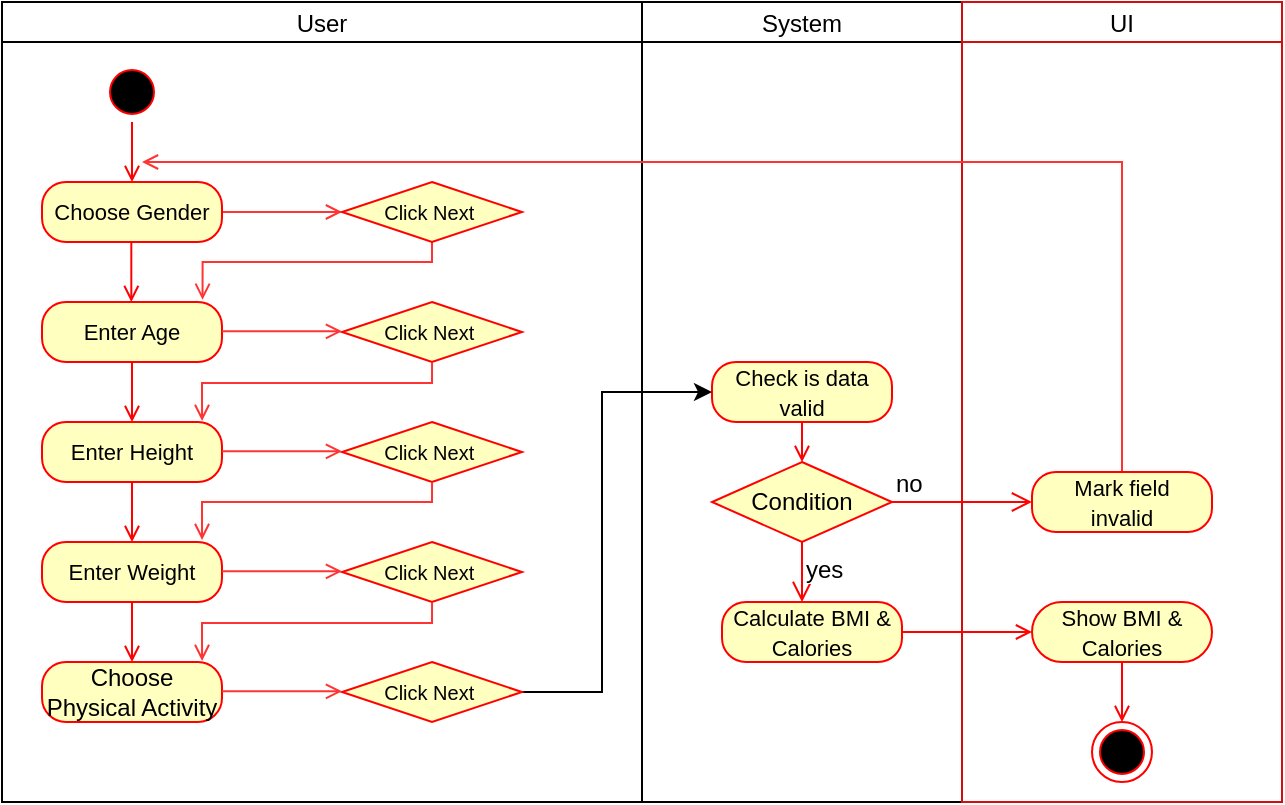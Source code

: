 <mxfile version="21.2.9" type="github">
  <diagram name="Seite-1" id="cbHQuIeGqbisajEu11sI">
    <mxGraphModel dx="687" dy="373" grid="1" gridSize="10" guides="1" tooltips="1" connect="1" arrows="1" fold="1" page="1" pageScale="1" pageWidth="827" pageHeight="1169" math="0" shadow="0">
      <root>
        <mxCell id="0" />
        <mxCell id="1" parent="0" />
        <mxCell id="yDQaVQCdPisnsxPNC93w-1" value="User" style="swimlane;fontStyle=0;childLayout=stackLayout;horizontal=1;startSize=20;horizontalStack=0;resizeParent=1;resizeParentMax=0;resizeLast=0;collapsible=0;marginBottom=0;fillStyle=auto;swimlaneLine=1;sketch=0;glass=0;shadow=0;rounded=0;separatorColor=none;connectable=0;expand=0;dropTarget=0;resizable=0;labelBackgroundColor=default;" vertex="1" parent="1">
          <mxGeometry x="80" y="40" width="320" height="400" as="geometry">
            <mxRectangle x="80" y="40" width="70" height="30" as="alternateBounds" />
          </mxGeometry>
        </mxCell>
        <mxCell id="yDQaVQCdPisnsxPNC93w-2" value="System" style="swimlane;fontStyle=0;childLayout=stackLayout;horizontal=1;startSize=20;fillColor=default;horizontalStack=0;resizeParent=1;resizeParentMax=0;resizeLast=0;collapsible=0;marginBottom=0;connectable=0;expand=0;resizable=0;movable=0;dropTarget=0;labelBackgroundColor=default;" vertex="1" parent="1">
          <mxGeometry x="400" y="40" width="160" height="400" as="geometry" />
        </mxCell>
        <mxCell id="yDQaVQCdPisnsxPNC93w-3" value="UI" style="swimlane;fontStyle=0;childLayout=stackLayout;horizontal=1;startSize=20;fillColor=default;horizontalStack=0;resizeParent=1;resizeParentMax=0;resizeLast=0;collapsible=0;marginBottom=0;dropTarget=0;connectable=0;expand=0;movable=0;labelBackgroundColor=#FFFFFF;strokeColor=#d20f0f;" vertex="1" parent="1">
          <mxGeometry x="560" y="40" width="160" height="400" as="geometry" />
        </mxCell>
        <mxCell id="yDQaVQCdPisnsxPNC93w-4" style="edgeStyle=orthogonalEdgeStyle;rounded=0;orthogonalLoop=1;jettySize=auto;html=1;exitX=0.5;exitY=1;exitDx=0;exitDy=0;entryX=0.5;entryY=0;entryDx=0;entryDy=0;endArrow=open;endFill=0;strokeColor=#FF0000;" edge="1" parent="1" source="yDQaVQCdPisnsxPNC93w-5" target="yDQaVQCdPisnsxPNC93w-7">
          <mxGeometry relative="1" as="geometry" />
        </mxCell>
        <mxCell id="yDQaVQCdPisnsxPNC93w-5" value="" style="ellipse;html=1;shape=startState;fillColor=#000000;strokeColor=#ff0000;rounded=0;shadow=0;glass=0;sketch=0;fillStyle=auto;" vertex="1" parent="1">
          <mxGeometry x="130" y="70" width="30" height="30" as="geometry" />
        </mxCell>
        <mxCell id="yDQaVQCdPisnsxPNC93w-34" style="edgeStyle=orthogonalEdgeStyle;rounded=0;orthogonalLoop=1;jettySize=auto;html=1;exitX=1;exitY=0.5;exitDx=0;exitDy=0;entryX=0;entryY=0.5;entryDx=0;entryDy=0;fillColor=#f8cecc;strokeColor=#FF3333;endArrow=open;endFill=0;" edge="1" parent="1" source="yDQaVQCdPisnsxPNC93w-7" target="yDQaVQCdPisnsxPNC93w-16">
          <mxGeometry relative="1" as="geometry" />
        </mxCell>
        <mxCell id="yDQaVQCdPisnsxPNC93w-7" value="&lt;span style=&quot;font-size: 11px;&quot;&gt;Choose Gender&lt;/span&gt;" style="rounded=1;whiteSpace=wrap;html=1;arcSize=40;fontColor=#000000;fillColor=#ffffc0;strokeColor=#ff0000;shadow=0;glass=0;sketch=0;fillStyle=auto;" vertex="1" parent="1">
          <mxGeometry x="100" y="130" width="90" height="30" as="geometry" />
        </mxCell>
        <mxCell id="yDQaVQCdPisnsxPNC93w-10" style="edgeStyle=orthogonalEdgeStyle;rounded=0;orthogonalLoop=1;jettySize=auto;html=1;exitX=0.5;exitY=1;exitDx=0;exitDy=0;entryX=0.5;entryY=0;entryDx=0;entryDy=0;strokeColor=#FF0000;endArrow=open;endFill=0;" edge="1" parent="1" source="yDQaVQCdPisnsxPNC93w-11" target="yDQaVQCdPisnsxPNC93w-13">
          <mxGeometry relative="1" as="geometry" />
        </mxCell>
        <mxCell id="yDQaVQCdPisnsxPNC93w-11" value="&lt;font style=&quot;font-size: 11px;&quot;&gt;Enter Age&lt;/font&gt;" style="rounded=1;whiteSpace=wrap;html=1;arcSize=40;fontColor=#000000;fillColor=#ffffc0;strokeColor=#ff0000;shadow=0;glass=0;sketch=0;fillStyle=auto;" vertex="1" parent="1">
          <mxGeometry x="100" y="190" width="90" height="30" as="geometry" />
        </mxCell>
        <mxCell id="yDQaVQCdPisnsxPNC93w-12" style="edgeStyle=orthogonalEdgeStyle;rounded=0;orthogonalLoop=1;jettySize=auto;html=1;exitX=0.5;exitY=1;exitDx=0;exitDy=0;entryX=0.5;entryY=0;entryDx=0;entryDy=0;strokeColor=#FF0000;endArrow=open;endFill=0;" edge="1" parent="1" source="yDQaVQCdPisnsxPNC93w-13" target="yDQaVQCdPisnsxPNC93w-15">
          <mxGeometry relative="1" as="geometry" />
        </mxCell>
        <mxCell id="yDQaVQCdPisnsxPNC93w-13" value="&lt;font style=&quot;font-size: 11px;&quot;&gt;Enter Height&lt;/font&gt;" style="rounded=1;whiteSpace=wrap;html=1;arcSize=40;fontColor=#000000;fillColor=#ffffc0;strokeColor=#ff0000;shadow=0;glass=0;sketch=0;fillStyle=auto;" vertex="1" parent="1">
          <mxGeometry x="100" y="250" width="90" height="30" as="geometry" />
        </mxCell>
        <mxCell id="yDQaVQCdPisnsxPNC93w-15" value="&lt;span style=&quot;font-size: 11px;&quot;&gt;Enter Weight&lt;/span&gt;" style="rounded=1;whiteSpace=wrap;html=1;arcSize=40;fontColor=#000000;fillColor=#ffffc0;strokeColor=#ff0000;shadow=0;glass=0;sketch=0;fillStyle=auto;" vertex="1" parent="1">
          <mxGeometry x="100" y="310" width="90" height="30" as="geometry" />
        </mxCell>
        <mxCell id="yDQaVQCdPisnsxPNC93w-40" style="edgeStyle=orthogonalEdgeStyle;rounded=0;orthogonalLoop=1;jettySize=auto;html=1;exitX=0.5;exitY=1;exitDx=0;exitDy=0;entryX=0.892;entryY=-0.036;entryDx=0;entryDy=0;entryPerimeter=0;strokeColor=#FF3333;endArrow=open;endFill=0;" edge="1" parent="1" source="yDQaVQCdPisnsxPNC93w-16" target="yDQaVQCdPisnsxPNC93w-11">
          <mxGeometry relative="1" as="geometry">
            <mxPoint x="160" y="170" as="targetPoint" />
            <Array as="points">
              <mxPoint x="295" y="170" />
              <mxPoint x="180" y="170" />
            </Array>
          </mxGeometry>
        </mxCell>
        <mxCell id="yDQaVQCdPisnsxPNC93w-16" value="&lt;font style=&quot;font-size: 10px;&quot;&gt;Click Next&amp;nbsp;&lt;/font&gt;" style="rhombus;whiteSpace=wrap;html=1;fillColor=#ffffc0;strokeColor=#ff0000;rounded=0;shadow=0;glass=0;sketch=0;fillStyle=auto;" vertex="1" parent="1">
          <mxGeometry x="250" y="130" width="90" height="30" as="geometry" />
        </mxCell>
        <mxCell id="yDQaVQCdPisnsxPNC93w-19" style="edgeStyle=orthogonalEdgeStyle;rounded=0;orthogonalLoop=1;jettySize=auto;html=1;exitX=0.5;exitY=1;exitDx=0;exitDy=0;entryX=0.5;entryY=0;entryDx=0;entryDy=0;strokeColor=#FF0000;fontSize=12;endArrow=open;endFill=0;" edge="1" parent="1" source="yDQaVQCdPisnsxPNC93w-20" target="yDQaVQCdPisnsxPNC93w-21">
          <mxGeometry relative="1" as="geometry" />
        </mxCell>
        <mxCell id="yDQaVQCdPisnsxPNC93w-20" value="&lt;font style=&quot;font-size: 11px;&quot;&gt;Check is data valid&lt;/font&gt;" style="rounded=1;whiteSpace=wrap;html=1;arcSize=40;fontColor=#000000;fillColor=#ffffc0;strokeColor=#ff0000;shadow=0;glass=0;sketch=0;fillStyle=auto;" vertex="1" parent="1">
          <mxGeometry x="435" y="220" width="90" height="30" as="geometry" />
        </mxCell>
        <mxCell id="yDQaVQCdPisnsxPNC93w-21" value="Condition" style="rhombus;whiteSpace=wrap;html=1;fillColor=#ffffc0;strokeColor=#ff0000;rounded=0;shadow=0;glass=0;sketch=0;fillStyle=auto;fontSize=12;" vertex="1" parent="1">
          <mxGeometry x="435" y="270" width="90" height="40" as="geometry" />
        </mxCell>
        <mxCell id="yDQaVQCdPisnsxPNC93w-22" value="no" style="edgeStyle=orthogonalEdgeStyle;html=1;align=left;verticalAlign=bottom;endArrow=open;endSize=8;strokeColor=#ff0000;rounded=0;fontSize=12;entryX=0;entryY=0.5;entryDx=0;entryDy=0;" edge="1" parent="1" source="yDQaVQCdPisnsxPNC93w-21" target="yDQaVQCdPisnsxPNC93w-25">
          <mxGeometry x="-1" relative="1" as="geometry">
            <mxPoint x="590" y="285" as="targetPoint" />
          </mxGeometry>
        </mxCell>
        <mxCell id="yDQaVQCdPisnsxPNC93w-23" value="yes" style="edgeStyle=orthogonalEdgeStyle;html=1;align=left;verticalAlign=top;endArrow=open;endSize=8;strokeColor=#ff0000;rounded=0;fontSize=12;" edge="1" parent="1" source="yDQaVQCdPisnsxPNC93w-21">
          <mxGeometry x="-1" relative="1" as="geometry">
            <mxPoint x="480" y="340" as="targetPoint" />
          </mxGeometry>
        </mxCell>
        <mxCell id="yDQaVQCdPisnsxPNC93w-57" style="edgeStyle=orthogonalEdgeStyle;rounded=0;orthogonalLoop=1;jettySize=auto;html=1;exitX=0.5;exitY=0;exitDx=0;exitDy=0;strokeColor=#FF3333;endArrow=open;endFill=0;" edge="1" parent="1" source="yDQaVQCdPisnsxPNC93w-25">
          <mxGeometry relative="1" as="geometry">
            <mxPoint x="150" y="120" as="targetPoint" />
            <Array as="points">
              <mxPoint x="640" y="120" />
            </Array>
          </mxGeometry>
        </mxCell>
        <mxCell id="yDQaVQCdPisnsxPNC93w-25" value="&lt;font style=&quot;font-size: 11px;&quot;&gt;Mark field &lt;br&gt;invalid&lt;/font&gt;" style="rounded=1;whiteSpace=wrap;html=1;arcSize=40;fontColor=#000000;fillColor=#ffffc0;strokeColor=#ff0000;shadow=0;glass=0;sketch=0;fillStyle=auto;" vertex="1" parent="1">
          <mxGeometry x="595" y="275" width="90" height="30" as="geometry" />
        </mxCell>
        <mxCell id="yDQaVQCdPisnsxPNC93w-26" style="edgeStyle=orthogonalEdgeStyle;rounded=0;orthogonalLoop=1;jettySize=auto;html=1;exitX=1;exitY=0.5;exitDx=0;exitDy=0;entryX=0;entryY=0.5;entryDx=0;entryDy=0;strokeColor=#FF0000;fontSize=12;endArrow=open;endFill=0;" edge="1" parent="1" source="yDQaVQCdPisnsxPNC93w-27" target="yDQaVQCdPisnsxPNC93w-29">
          <mxGeometry relative="1" as="geometry" />
        </mxCell>
        <mxCell id="yDQaVQCdPisnsxPNC93w-27" value="&lt;font style=&quot;font-size: 11px;&quot;&gt;Calculate BMI &amp;amp; Calories&lt;/font&gt;" style="rounded=1;whiteSpace=wrap;html=1;arcSize=40;fontColor=#000000;fillColor=#ffffc0;strokeColor=#ff0000;shadow=0;glass=0;sketch=0;fillStyle=auto;" vertex="1" parent="1">
          <mxGeometry x="440" y="340" width="90" height="30" as="geometry" />
        </mxCell>
        <mxCell id="yDQaVQCdPisnsxPNC93w-28" style="edgeStyle=orthogonalEdgeStyle;rounded=0;orthogonalLoop=1;jettySize=auto;html=1;exitX=0.5;exitY=1;exitDx=0;exitDy=0;entryX=0.5;entryY=0;entryDx=0;entryDy=0;strokeColor=#FF0000;fontSize=12;endArrow=open;endFill=0;" edge="1" parent="1" source="yDQaVQCdPisnsxPNC93w-29" target="yDQaVQCdPisnsxPNC93w-30">
          <mxGeometry relative="1" as="geometry" />
        </mxCell>
        <mxCell id="yDQaVQCdPisnsxPNC93w-29" value="&lt;font style=&quot;font-size: 11px;&quot;&gt;Show BMI &amp;amp; Calories&lt;/font&gt;" style="rounded=1;whiteSpace=wrap;html=1;arcSize=50;fontColor=#000000;fillColor=#ffffc0;strokeColor=#ff0000;shadow=0;glass=0;sketch=0;fillStyle=auto;" vertex="1" parent="1">
          <mxGeometry x="595" y="340" width="90" height="30" as="geometry" />
        </mxCell>
        <mxCell id="yDQaVQCdPisnsxPNC93w-30" value="" style="ellipse;html=1;shape=endState;fillColor=#000000;strokeColor=#ff0000;rounded=0;shadow=0;glass=0;sketch=0;fillStyle=auto;fontSize=12;" vertex="1" parent="1">
          <mxGeometry x="625" y="400" width="30" height="30" as="geometry" />
        </mxCell>
        <mxCell id="yDQaVQCdPisnsxPNC93w-31" style="edgeStyle=orthogonalEdgeStyle;rounded=0;orthogonalLoop=1;jettySize=auto;html=1;exitX=0.5;exitY=1;exitDx=0;exitDy=0;entryX=0.5;entryY=0;entryDx=0;entryDy=0;strokeColor=#FF0000;endArrow=open;endFill=0;" edge="1" parent="1">
          <mxGeometry relative="1" as="geometry">
            <mxPoint x="144.66" y="160" as="sourcePoint" />
            <mxPoint x="144.66" y="190" as="targetPoint" />
          </mxGeometry>
        </mxCell>
        <mxCell id="yDQaVQCdPisnsxPNC93w-32" style="edgeStyle=orthogonalEdgeStyle;rounded=0;orthogonalLoop=1;jettySize=auto;html=1;exitX=0.5;exitY=1;exitDx=0;exitDy=0;entryX=0.5;entryY=0;entryDx=0;entryDy=0;strokeColor=#FF0000;endArrow=open;endFill=0;" edge="1" parent="1" target="yDQaVQCdPisnsxPNC93w-33">
          <mxGeometry relative="1" as="geometry">
            <mxPoint x="145" y="340" as="sourcePoint" />
          </mxGeometry>
        </mxCell>
        <mxCell id="yDQaVQCdPisnsxPNC93w-33" value="Choose Physical Activity" style="rounded=1;whiteSpace=wrap;html=1;arcSize=40;fontColor=#000000;fillColor=#ffffc0;strokeColor=#ff0000;shadow=0;glass=0;sketch=0;fillStyle=auto;" vertex="1" parent="1">
          <mxGeometry x="100" y="370" width="90" height="30" as="geometry" />
        </mxCell>
        <mxCell id="yDQaVQCdPisnsxPNC93w-36" value="&lt;font style=&quot;font-size: 10px;&quot;&gt;Click Next&amp;nbsp;&lt;/font&gt;" style="rhombus;whiteSpace=wrap;html=1;fillColor=#ffffc0;strokeColor=#ff0000;rounded=0;shadow=0;glass=0;sketch=0;fillStyle=auto;" vertex="1" parent="1">
          <mxGeometry x="250" y="190" width="90" height="30" as="geometry" />
        </mxCell>
        <mxCell id="yDQaVQCdPisnsxPNC93w-37" value="&lt;font style=&quot;font-size: 10px;&quot;&gt;Click Next&amp;nbsp;&lt;/font&gt;" style="rhombus;whiteSpace=wrap;html=1;fillColor=#ffffc0;strokeColor=#ff0000;rounded=0;shadow=0;glass=0;sketch=0;fillStyle=auto;" vertex="1" parent="1">
          <mxGeometry x="250" y="250" width="90" height="30" as="geometry" />
        </mxCell>
        <mxCell id="yDQaVQCdPisnsxPNC93w-38" value="&lt;font style=&quot;font-size: 10px;&quot;&gt;Click Next&amp;nbsp;&lt;/font&gt;" style="rhombus;whiteSpace=wrap;html=1;fillColor=#ffffc0;strokeColor=#ff0000;rounded=0;shadow=0;glass=0;sketch=0;fillStyle=auto;" vertex="1" parent="1">
          <mxGeometry x="250" y="310" width="90" height="30" as="geometry" />
        </mxCell>
        <mxCell id="yDQaVQCdPisnsxPNC93w-61" style="edgeStyle=orthogonalEdgeStyle;rounded=0;orthogonalLoop=1;jettySize=auto;html=1;exitX=1;exitY=0.5;exitDx=0;exitDy=0;entryX=0;entryY=0.5;entryDx=0;entryDy=0;" edge="1" parent="1" source="yDQaVQCdPisnsxPNC93w-39" target="yDQaVQCdPisnsxPNC93w-20">
          <mxGeometry relative="1" as="geometry">
            <Array as="points">
              <mxPoint x="380" y="385" />
              <mxPoint x="380" y="235" />
            </Array>
          </mxGeometry>
        </mxCell>
        <mxCell id="yDQaVQCdPisnsxPNC93w-39" value="&lt;font style=&quot;font-size: 10px;&quot;&gt;Click Next&amp;nbsp;&lt;/font&gt;" style="rhombus;whiteSpace=wrap;html=1;fillColor=#ffffc0;strokeColor=#ff0000;rounded=0;shadow=0;glass=0;sketch=0;fillStyle=auto;" vertex="1" parent="1">
          <mxGeometry x="250" y="370" width="90" height="30" as="geometry" />
        </mxCell>
        <mxCell id="yDQaVQCdPisnsxPNC93w-42" style="edgeStyle=orthogonalEdgeStyle;rounded=0;orthogonalLoop=1;jettySize=auto;html=1;exitX=1;exitY=0.5;exitDx=0;exitDy=0;entryX=0;entryY=0.5;entryDx=0;entryDy=0;fillColor=#f8cecc;strokeColor=#FF3333;endArrow=open;endFill=0;" edge="1" parent="1">
          <mxGeometry relative="1" as="geometry">
            <mxPoint x="190" y="204.66" as="sourcePoint" />
            <mxPoint x="250" y="204.66" as="targetPoint" />
          </mxGeometry>
        </mxCell>
        <mxCell id="yDQaVQCdPisnsxPNC93w-44" style="edgeStyle=orthogonalEdgeStyle;rounded=0;orthogonalLoop=1;jettySize=auto;html=1;exitX=1;exitY=0.5;exitDx=0;exitDy=0;entryX=0;entryY=0.5;entryDx=0;entryDy=0;fillColor=#f8cecc;strokeColor=#FF3333;endArrow=open;endFill=0;" edge="1" parent="1">
          <mxGeometry relative="1" as="geometry">
            <mxPoint x="190" y="264.66" as="sourcePoint" />
            <mxPoint x="250" y="264.66" as="targetPoint" />
          </mxGeometry>
        </mxCell>
        <mxCell id="yDQaVQCdPisnsxPNC93w-45" style="edgeStyle=orthogonalEdgeStyle;rounded=0;orthogonalLoop=1;jettySize=auto;html=1;exitX=1;exitY=0.5;exitDx=0;exitDy=0;entryX=0;entryY=0.5;entryDx=0;entryDy=0;fillColor=#f8cecc;strokeColor=#FF3333;endArrow=open;endFill=0;" edge="1" parent="1">
          <mxGeometry relative="1" as="geometry">
            <mxPoint x="190" y="324.66" as="sourcePoint" />
            <mxPoint x="250" y="324.66" as="targetPoint" />
          </mxGeometry>
        </mxCell>
        <mxCell id="yDQaVQCdPisnsxPNC93w-47" style="edgeStyle=orthogonalEdgeStyle;rounded=0;orthogonalLoop=1;jettySize=auto;html=1;exitX=1;exitY=0.5;exitDx=0;exitDy=0;entryX=0;entryY=0.5;entryDx=0;entryDy=0;fillColor=#f8cecc;strokeColor=#FF3333;endArrow=open;endFill=0;" edge="1" parent="1">
          <mxGeometry relative="1" as="geometry">
            <mxPoint x="190" y="384.66" as="sourcePoint" />
            <mxPoint x="250" y="384.66" as="targetPoint" />
          </mxGeometry>
        </mxCell>
        <mxCell id="yDQaVQCdPisnsxPNC93w-58" style="edgeStyle=orthogonalEdgeStyle;rounded=0;orthogonalLoop=1;jettySize=auto;html=1;exitX=0.5;exitY=1;exitDx=0;exitDy=0;entryX=0.892;entryY=-0.036;entryDx=0;entryDy=0;entryPerimeter=0;strokeColor=#FF3333;endArrow=open;endFill=0;" edge="1" parent="1">
          <mxGeometry relative="1" as="geometry">
            <mxPoint x="295.03" y="220.5" as="sourcePoint" />
            <mxPoint x="180.03" y="249.5" as="targetPoint" />
            <Array as="points">
              <mxPoint x="295.03" y="230.5" />
              <mxPoint x="180.03" y="230.5" />
            </Array>
          </mxGeometry>
        </mxCell>
        <mxCell id="yDQaVQCdPisnsxPNC93w-59" style="edgeStyle=orthogonalEdgeStyle;rounded=0;orthogonalLoop=1;jettySize=auto;html=1;exitX=0.5;exitY=1;exitDx=0;exitDy=0;entryX=0.892;entryY=-0.036;entryDx=0;entryDy=0;entryPerimeter=0;strokeColor=#FF3333;endArrow=open;endFill=0;" edge="1" parent="1">
          <mxGeometry relative="1" as="geometry">
            <mxPoint x="295.03" y="280" as="sourcePoint" />
            <mxPoint x="180.03" y="309" as="targetPoint" />
            <Array as="points">
              <mxPoint x="295.03" y="290" />
              <mxPoint x="180.03" y="290" />
            </Array>
          </mxGeometry>
        </mxCell>
        <mxCell id="yDQaVQCdPisnsxPNC93w-60" style="edgeStyle=orthogonalEdgeStyle;rounded=0;orthogonalLoop=1;jettySize=auto;html=1;exitX=0.5;exitY=1;exitDx=0;exitDy=0;entryX=0.892;entryY=-0.036;entryDx=0;entryDy=0;entryPerimeter=0;strokeColor=#FF3333;endArrow=open;endFill=0;" edge="1" parent="1">
          <mxGeometry relative="1" as="geometry">
            <mxPoint x="295.03" y="340.5" as="sourcePoint" />
            <mxPoint x="180.03" y="369.5" as="targetPoint" />
            <Array as="points">
              <mxPoint x="295.03" y="350.5" />
              <mxPoint x="180.03" y="350.5" />
            </Array>
          </mxGeometry>
        </mxCell>
      </root>
    </mxGraphModel>
  </diagram>
</mxfile>
